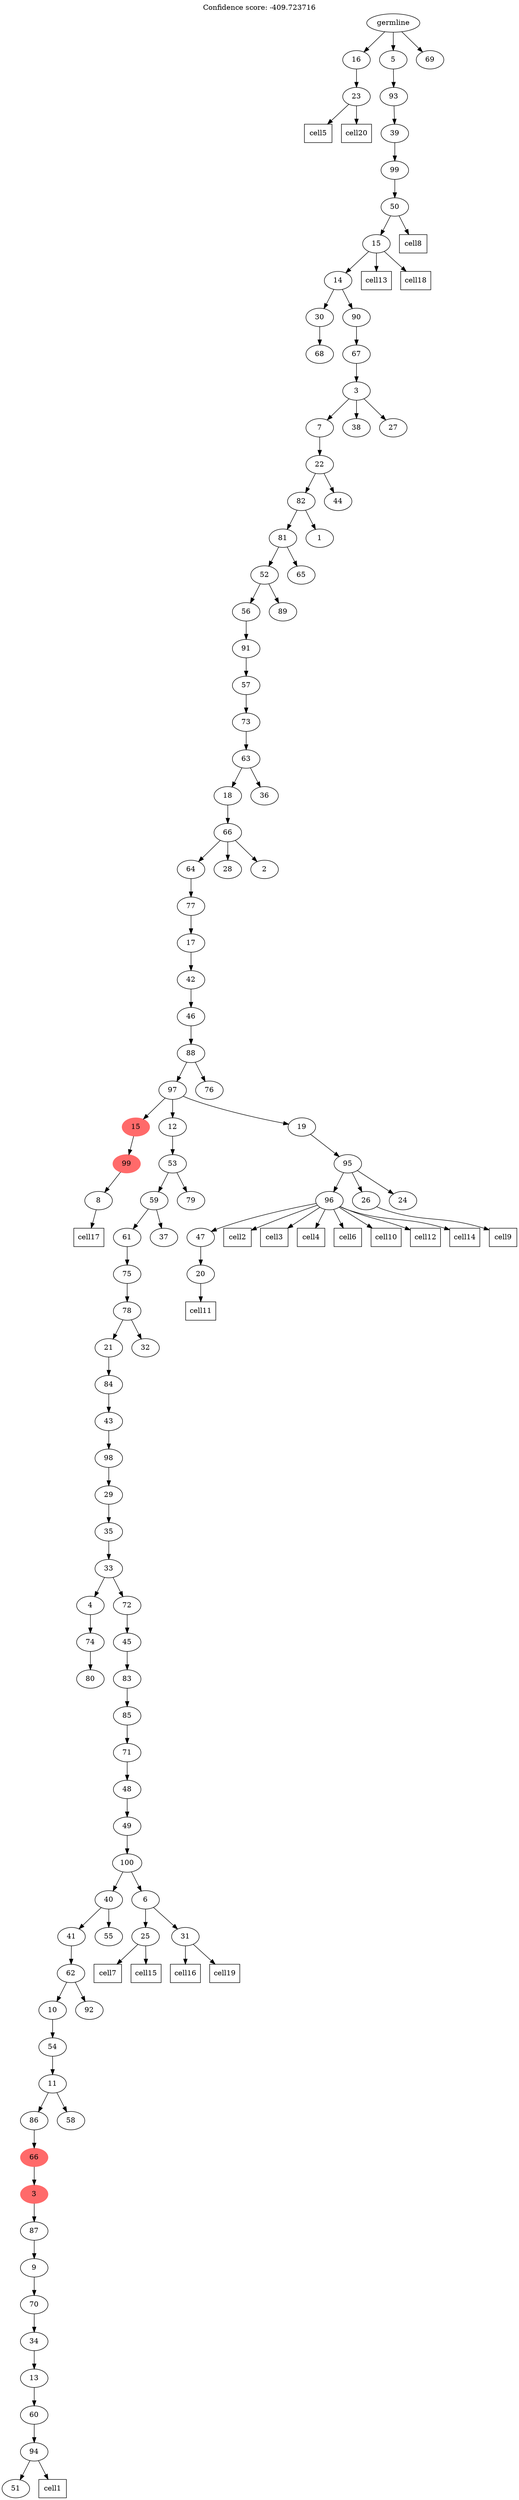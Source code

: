 digraph g {
	"102" -> "103";
	"103" [label="23"];
	"100" -> "101";
	"101" [label="68"];
	"88" -> "89";
	"89" [label="8"];
	"87" -> "88";
	"88" [color=indianred1, style=filled, label="99"];
	"82" -> "83";
	"83" [label="80"];
	"81" -> "82";
	"82" [label="74"];
	"76" -> "77";
	"77" [label="51"];
	"75" -> "76";
	"76" [label="94"];
	"74" -> "75";
	"75" [label="60"];
	"73" -> "74";
	"74" [label="13"];
	"72" -> "73";
	"73" [label="34"];
	"71" -> "72";
	"72" [label="70"];
	"70" -> "71";
	"71" [label="9"];
	"69" -> "70";
	"70" [label="87"];
	"68" -> "69";
	"69" [color=indianred1, style=filled, label="3"];
	"67" -> "68";
	"68" [color=indianred1, style=filled, label="66"];
	"66" -> "67";
	"67" [label="86"];
	"66" -> "78";
	"78" [label="58"];
	"65" -> "66";
	"66" [label="11"];
	"64" -> "65";
	"65" [label="54"];
	"63" -> "64";
	"64" [label="10"];
	"63" -> "79";
	"79" [label="92"];
	"62" -> "63";
	"63" [label="62"];
	"61" -> "62";
	"62" [label="41"];
	"61" -> "80";
	"80" [label="55"];
	"58" -> "59";
	"59" [label="25"];
	"58" -> "60";
	"60" [label="31"];
	"57" -> "58";
	"58" [label="6"];
	"57" -> "61";
	"61" [label="40"];
	"56" -> "57";
	"57" [label="100"];
	"55" -> "56";
	"56" [label="49"];
	"54" -> "55";
	"55" [label="48"];
	"53" -> "54";
	"54" [label="71"];
	"52" -> "53";
	"53" [label="85"];
	"51" -> "52";
	"52" [label="83"];
	"50" -> "51";
	"51" [label="45"];
	"49" -> "50";
	"50" [label="72"];
	"49" -> "81";
	"81" [label="4"];
	"48" -> "49";
	"49" [label="33"];
	"47" -> "48";
	"48" [label="35"];
	"46" -> "47";
	"47" [label="29"];
	"45" -> "46";
	"46" [label="98"];
	"44" -> "45";
	"45" [label="43"];
	"43" -> "44";
	"44" [label="84"];
	"42" -> "43";
	"43" [label="21"];
	"42" -> "84";
	"84" [label="32"];
	"41" -> "42";
	"42" [label="78"];
	"40" -> "41";
	"41" [label="75"];
	"39" -> "40";
	"40" [label="61"];
	"39" -> "85";
	"85" [label="37"];
	"38" -> "39";
	"39" [label="59"];
	"38" -> "86";
	"86" [label="79"];
	"37" -> "38";
	"38" [label="53"];
	"34" -> "35";
	"35" [label="20"];
	"33" -> "34";
	"34" [label="47"];
	"31" -> "32";
	"32" [label="26"];
	"31" -> "33";
	"33" [label="96"];
	"31" -> "36";
	"36" [label="24"];
	"30" -> "31";
	"31" [label="95"];
	"29" -> "30";
	"30" [label="19"];
	"29" -> "37";
	"37" [label="12"];
	"29" -> "87";
	"87" [color=indianred1, style=filled, label="15"];
	"28" -> "29";
	"29" [label="97"];
	"28" -> "90";
	"90" [label="76"];
	"27" -> "28";
	"28" [label="88"];
	"26" -> "27";
	"27" [label="46"];
	"25" -> "26";
	"26" [label="42"];
	"24" -> "25";
	"25" [label="17"];
	"23" -> "24";
	"24" [label="77"];
	"22" -> "23";
	"23" [label="64"];
	"22" -> "91";
	"91" [label="28"];
	"22" -> "92";
	"92" [label="2"];
	"21" -> "22";
	"22" [label="66"];
	"20" -> "21";
	"21" [label="18"];
	"20" -> "93";
	"93" [label="36"];
	"19" -> "20";
	"20" [label="63"];
	"18" -> "19";
	"19" [label="73"];
	"17" -> "18";
	"18" [label="57"];
	"16" -> "17";
	"17" [label="91"];
	"15" -> "16";
	"16" [label="56"];
	"15" -> "94";
	"94" [label="89"];
	"14" -> "15";
	"15" [label="52"];
	"14" -> "95";
	"95" [label="65"];
	"13" -> "14";
	"14" [label="81"];
	"13" -> "96";
	"96" [label="1"];
	"12" -> "13";
	"13" [label="82"];
	"12" -> "97";
	"97" [label="44"];
	"11" -> "12";
	"12" [label="22"];
	"10" -> "11";
	"11" [label="7"];
	"10" -> "98";
	"98" [label="38"];
	"10" -> "99";
	"99" [label="27"];
	"9" -> "10";
	"10" [label="3"];
	"8" -> "9";
	"9" [label="67"];
	"7" -> "8";
	"8" [label="90"];
	"7" -> "100";
	"100" [label="30"];
	"6" -> "7";
	"7" [label="14"];
	"5" -> "6";
	"6" [label="15"];
	"4" -> "5";
	"5" [label="50"];
	"3" -> "4";
	"4" [label="99"];
	"2" -> "3";
	"3" [label="39"];
	"1" -> "2";
	"2" [label="93"];
	"0" -> "1";
	"1" [label="5"];
	"0" -> "102";
	"102" [label="16"];
	"0" -> "104";
	"104" [label="69"];
	"0" [label="germline"];
	"76" -> "cell1";
	"cell1" [shape=box];
	"33" -> "cell2";
	"cell2" [shape=box];
	"33" -> "cell3";
	"cell3" [shape=box];
	"33" -> "cell4";
	"cell4" [shape=box];
	"103" -> "cell5";
	"cell5" [shape=box];
	"33" -> "cell6";
	"cell6" [shape=box];
	"59" -> "cell7";
	"cell7" [shape=box];
	"5" -> "cell8";
	"cell8" [shape=box];
	"32" -> "cell9";
	"cell9" [shape=box];
	"33" -> "cell10";
	"cell10" [shape=box];
	"35" -> "cell11";
	"cell11" [shape=box];
	"33" -> "cell12";
	"cell12" [shape=box];
	"6" -> "cell13";
	"cell13" [shape=box];
	"33" -> "cell14";
	"cell14" [shape=box];
	"59" -> "cell15";
	"cell15" [shape=box];
	"60" -> "cell16";
	"cell16" [shape=box];
	"89" -> "cell17";
	"cell17" [shape=box];
	"6" -> "cell18";
	"cell18" [shape=box];
	"60" -> "cell19";
	"cell19" [shape=box];
	"103" -> "cell20";
	"cell20" [shape=box];
	labelloc="t";
	label="Confidence score: -409.723716";
}
